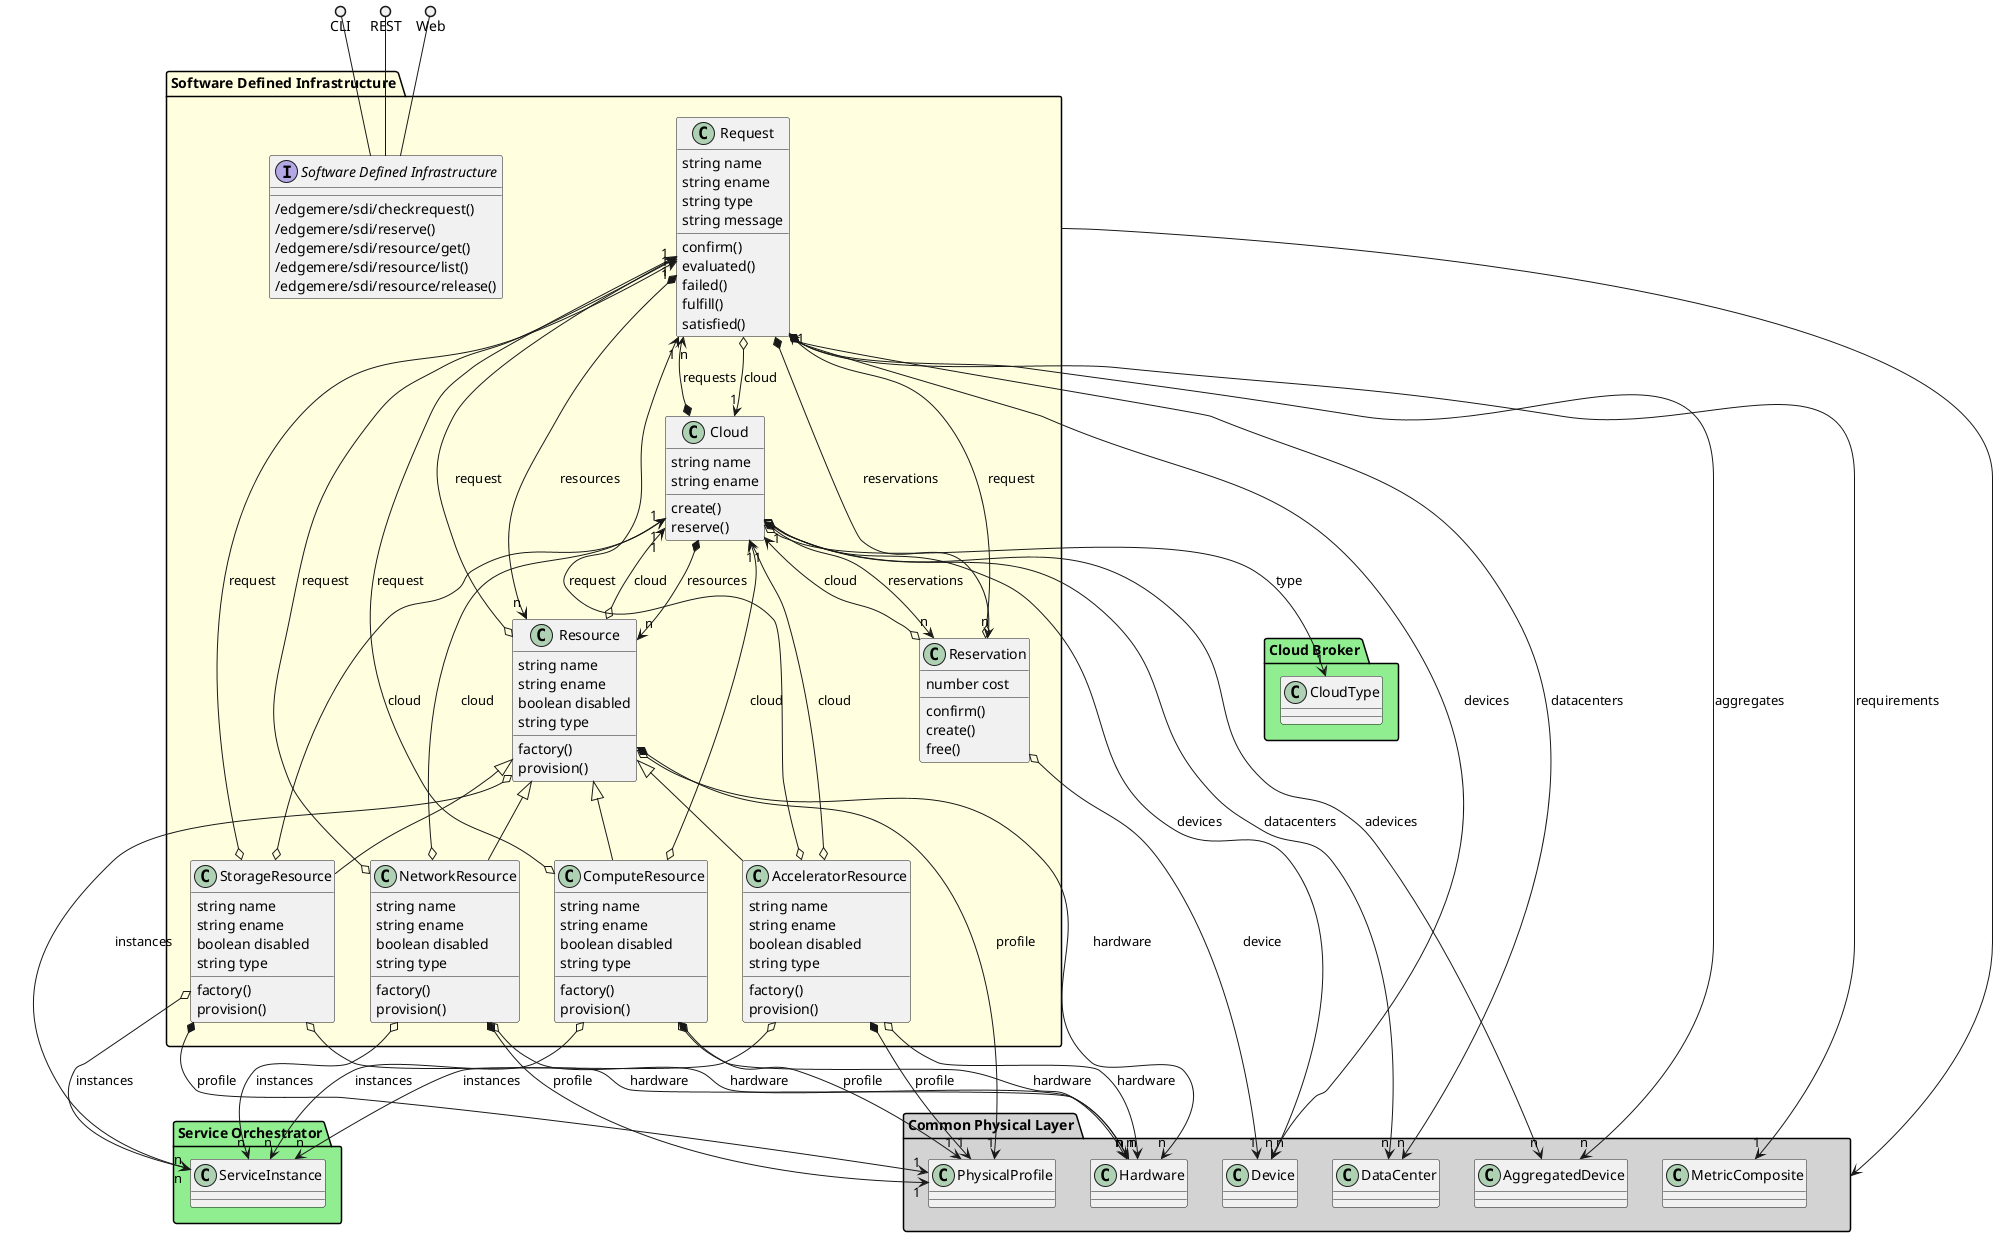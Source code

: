 @startuml


package "Common Physical Layer" #lightgray {
    
        class PhysicalProfile {
        }
    
        class Hardware {
        }
    
        class Device {
        }
    
        class AggregatedDevice {
        }
    
        class DataCenter {
        }
    
        class MetricComposite {
        }
    }

package "Software Defined Infrastructure" #lightyellow {
    
        class Request {
        }
    
        class Cloud {
        }
    
        class Resource {
        }
    
        class Reservation {
        }
    }

package "Service Orchestrator" #lightgreen {
    
        class ServiceInstance {
        }
    }

package "Cloud Broker" #lightgreen {
    
        class CloudType {
        }
    }


package "Software Defined Infrastructure" #lightyellow {

    interface "Software Defined Infrastructure" as i {
            /edgemere/sdi/checkrequest()
            /edgemere/sdi/reserve()
            /edgemere/sdi/resource/get()
            /edgemere/sdi/resource/list()
            /edgemere/sdi/resource/release()
    
    }
}

CLI ()-- i
REST ()-- i
Web ()-- i

package "Software Defined Infrastructure" #lightyellow {
        class "AcceleratorResource" {
                 string name
                 string ename
                 boolean disabled
                 string type
                             factory()
                     provision()
            }
                AcceleratorResource o--> "1" Request : request
                        AcceleratorResource *--> "1" PhysicalProfile : profile
                        AcceleratorResource o--> "n" Hardware : hardware
                        AcceleratorResource o--> "n" ServiceInstance : instances
                        AcceleratorResource o--> "1" Cloud : cloud
            
    
        Resource <|-- AcceleratorResource
    
    class "Cloud" {
                 string name
                 string ename
                             create()
                     reserve()
            }
                Cloud o--> "1" CloudType : type
                        Cloud *--> "n" Resource : resources
                        Cloud o--> "n" Device : devices
                        Cloud o--> "n" AggregatedDevice : adevices
                        Cloud o--> "n" DataCenter : datacenters
                        Cloud *--> "n" Reservation : reservations
                        Cloud *--> "n" Request : requests
            
    
    class "ComputeResource" {
                 string name
                 string ename
                 boolean disabled
                 string type
                             factory()
                     provision()
            }
                ComputeResource o--> "1" Request : request
                        ComputeResource *--> "1" PhysicalProfile : profile
                        ComputeResource o--> "n" Hardware : hardware
                        ComputeResource o--> "n" ServiceInstance : instances
                        ComputeResource o--> "1" Cloud : cloud
            
    
        Resource <|-- ComputeResource
    
    class "NetworkResource" {
                 string name
                 string ename
                 boolean disabled
                 string type
                             factory()
                     provision()
            }
                NetworkResource o--> "1" Request : request
                        NetworkResource *--> "1" PhysicalProfile : profile
                        NetworkResource o--> "n" Hardware : hardware
                        NetworkResource o--> "n" ServiceInstance : instances
                        NetworkResource o--> "1" Cloud : cloud
            
    
        Resource <|-- NetworkResource
    
    class "Request" {
                 string name
                 string ename
                 string type
                 string message
                             confirm()
                     evaluated()
                     failed()
                     fulfill()
                     satisfied()
            }
                Request *--> "1" MetricComposite : requirements
                        Request *--> "n" Reservation : reservations
                        Request *--> "n" Resource : resources
                        Request o--> "1" Cloud : cloud
                        Request o--> "n" DataCenter : datacenters
                        Request o--> "n" Device : devices
                        Request o--> "n" AggregatedDevice : aggregates
            
    
    class "Reservation" {
                 number cost
                             confirm()
                     create()
                     free()
            }
                Reservation o--> "1" Device : device
                        Reservation o--> "1" Request : request
                        Reservation o--> "1" Cloud : cloud
            
    
    class "Resource" {
                 string name
                 string ename
                 boolean disabled
                 string type
                             factory()
                     provision()
            }
                Resource o--> "1" Request : request
                        Resource *--> "1" PhysicalProfile : profile
                        Resource o--> "n" Hardware : hardware
                        Resource o--> "n" ServiceInstance : instances
                        Resource o--> "1" Cloud : cloud
            
    
    class "StorageResource" {
                 string name
                 string ename
                 boolean disabled
                 string type
                             factory()
                     provision()
            }
                StorageResource o--> "1" Request : request
                        StorageResource *--> "1" PhysicalProfile : profile
                        StorageResource o--> "n" Hardware : hardware
                        StorageResource o--> "n" ServiceInstance : instances
                        StorageResource o--> "1" Cloud : cloud
            
    
        Resource <|-- StorageResource
    

}


    "Software Defined Infrastructure" --> "Common Physical Layer"


@enduml
